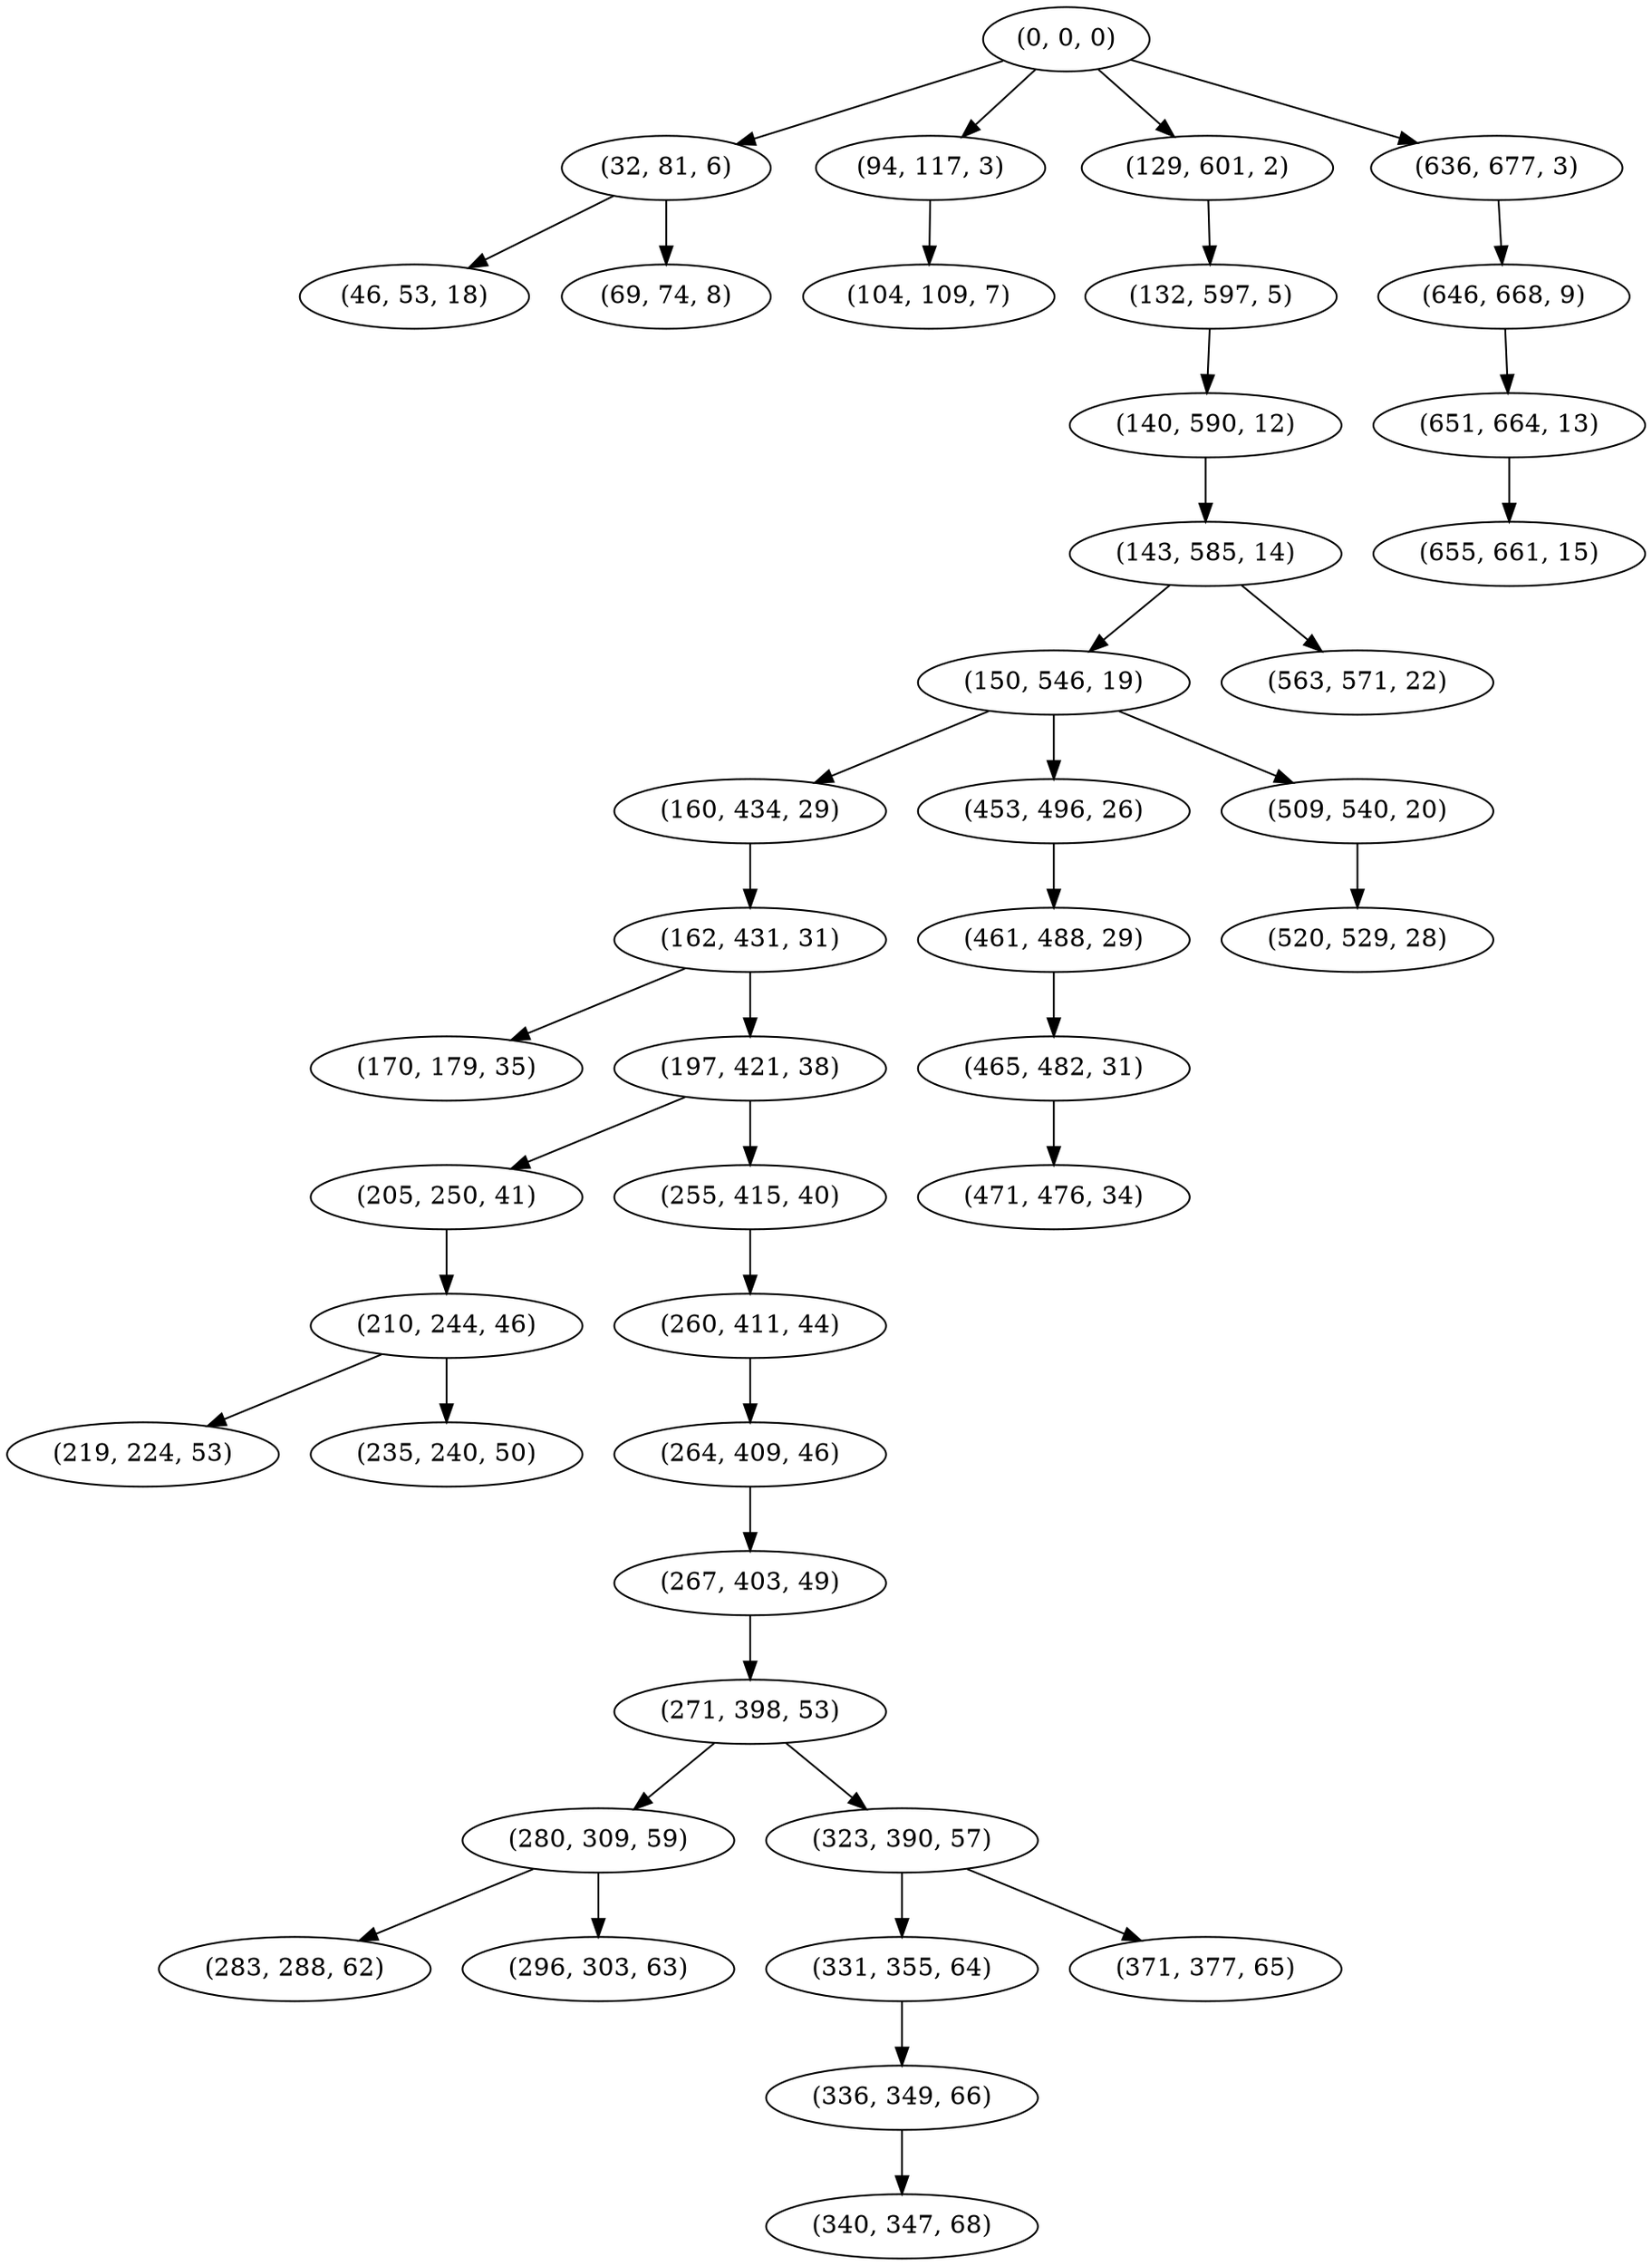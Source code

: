 digraph tree {
    "(0, 0, 0)";
    "(32, 81, 6)";
    "(46, 53, 18)";
    "(69, 74, 8)";
    "(94, 117, 3)";
    "(104, 109, 7)";
    "(129, 601, 2)";
    "(132, 597, 5)";
    "(140, 590, 12)";
    "(143, 585, 14)";
    "(150, 546, 19)";
    "(160, 434, 29)";
    "(162, 431, 31)";
    "(170, 179, 35)";
    "(197, 421, 38)";
    "(205, 250, 41)";
    "(210, 244, 46)";
    "(219, 224, 53)";
    "(235, 240, 50)";
    "(255, 415, 40)";
    "(260, 411, 44)";
    "(264, 409, 46)";
    "(267, 403, 49)";
    "(271, 398, 53)";
    "(280, 309, 59)";
    "(283, 288, 62)";
    "(296, 303, 63)";
    "(323, 390, 57)";
    "(331, 355, 64)";
    "(336, 349, 66)";
    "(340, 347, 68)";
    "(371, 377, 65)";
    "(453, 496, 26)";
    "(461, 488, 29)";
    "(465, 482, 31)";
    "(471, 476, 34)";
    "(509, 540, 20)";
    "(520, 529, 28)";
    "(563, 571, 22)";
    "(636, 677, 3)";
    "(646, 668, 9)";
    "(651, 664, 13)";
    "(655, 661, 15)";
    "(0, 0, 0)" -> "(32, 81, 6)";
    "(0, 0, 0)" -> "(94, 117, 3)";
    "(0, 0, 0)" -> "(129, 601, 2)";
    "(0, 0, 0)" -> "(636, 677, 3)";
    "(32, 81, 6)" -> "(46, 53, 18)";
    "(32, 81, 6)" -> "(69, 74, 8)";
    "(94, 117, 3)" -> "(104, 109, 7)";
    "(129, 601, 2)" -> "(132, 597, 5)";
    "(132, 597, 5)" -> "(140, 590, 12)";
    "(140, 590, 12)" -> "(143, 585, 14)";
    "(143, 585, 14)" -> "(150, 546, 19)";
    "(143, 585, 14)" -> "(563, 571, 22)";
    "(150, 546, 19)" -> "(160, 434, 29)";
    "(150, 546, 19)" -> "(453, 496, 26)";
    "(150, 546, 19)" -> "(509, 540, 20)";
    "(160, 434, 29)" -> "(162, 431, 31)";
    "(162, 431, 31)" -> "(170, 179, 35)";
    "(162, 431, 31)" -> "(197, 421, 38)";
    "(197, 421, 38)" -> "(205, 250, 41)";
    "(197, 421, 38)" -> "(255, 415, 40)";
    "(205, 250, 41)" -> "(210, 244, 46)";
    "(210, 244, 46)" -> "(219, 224, 53)";
    "(210, 244, 46)" -> "(235, 240, 50)";
    "(255, 415, 40)" -> "(260, 411, 44)";
    "(260, 411, 44)" -> "(264, 409, 46)";
    "(264, 409, 46)" -> "(267, 403, 49)";
    "(267, 403, 49)" -> "(271, 398, 53)";
    "(271, 398, 53)" -> "(280, 309, 59)";
    "(271, 398, 53)" -> "(323, 390, 57)";
    "(280, 309, 59)" -> "(283, 288, 62)";
    "(280, 309, 59)" -> "(296, 303, 63)";
    "(323, 390, 57)" -> "(331, 355, 64)";
    "(323, 390, 57)" -> "(371, 377, 65)";
    "(331, 355, 64)" -> "(336, 349, 66)";
    "(336, 349, 66)" -> "(340, 347, 68)";
    "(453, 496, 26)" -> "(461, 488, 29)";
    "(461, 488, 29)" -> "(465, 482, 31)";
    "(465, 482, 31)" -> "(471, 476, 34)";
    "(509, 540, 20)" -> "(520, 529, 28)";
    "(636, 677, 3)" -> "(646, 668, 9)";
    "(646, 668, 9)" -> "(651, 664, 13)";
    "(651, 664, 13)" -> "(655, 661, 15)";
}
